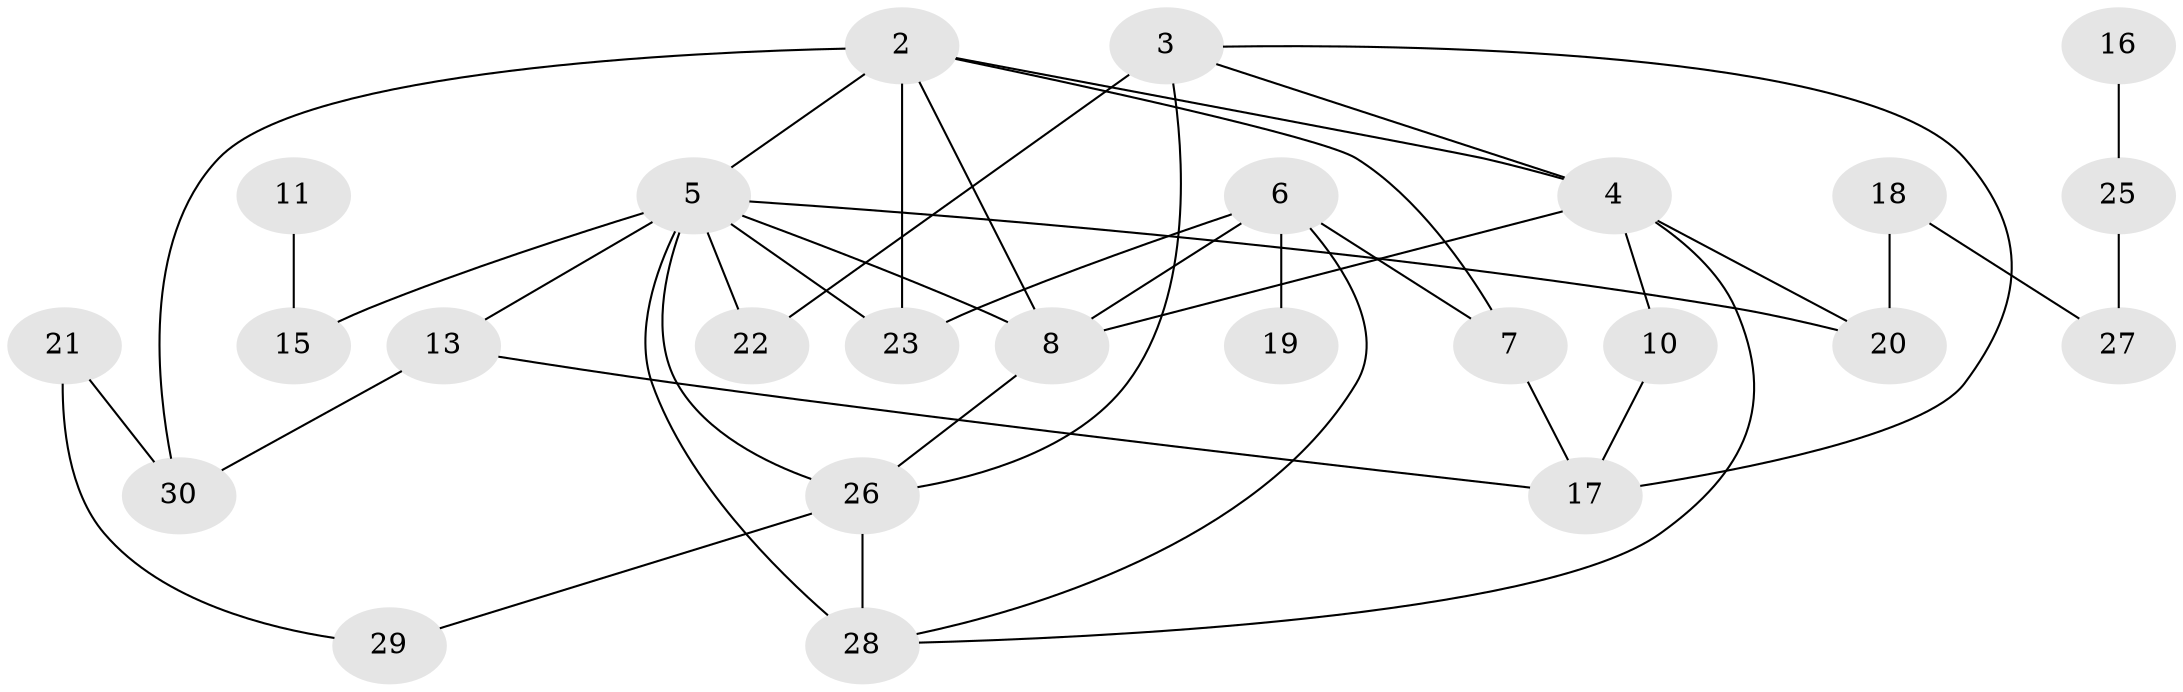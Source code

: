 // original degree distribution, {1: 0.14516129032258066, 3: 0.24193548387096775, 2: 0.3225806451612903, 6: 0.06451612903225806, 0: 0.08064516129032258, 5: 0.06451612903225806, 4: 0.08064516129032258}
// Generated by graph-tools (version 1.1) at 2025/47/03/04/25 22:47:59]
// undirected, 25 vertices, 41 edges
graph export_dot {
  node [color=gray90,style=filled];
  2;
  3;
  4;
  5;
  6;
  7;
  8;
  10;
  11;
  13;
  15;
  16;
  17;
  18;
  19;
  20;
  21;
  22;
  23;
  25;
  26;
  27;
  28;
  29;
  30;
  2 -- 4 [weight=1.0];
  2 -- 5 [weight=2.0];
  2 -- 7 [weight=2.0];
  2 -- 8 [weight=1.0];
  2 -- 23 [weight=1.0];
  2 -- 30 [weight=2.0];
  3 -- 4 [weight=1.0];
  3 -- 17 [weight=1.0];
  3 -- 22 [weight=2.0];
  3 -- 26 [weight=1.0];
  4 -- 8 [weight=1.0];
  4 -- 10 [weight=1.0];
  4 -- 20 [weight=1.0];
  4 -- 28 [weight=1.0];
  5 -- 8 [weight=1.0];
  5 -- 13 [weight=1.0];
  5 -- 15 [weight=2.0];
  5 -- 20 [weight=1.0];
  5 -- 22 [weight=1.0];
  5 -- 23 [weight=1.0];
  5 -- 26 [weight=1.0];
  5 -- 28 [weight=2.0];
  6 -- 7 [weight=1.0];
  6 -- 8 [weight=1.0];
  6 -- 19 [weight=1.0];
  6 -- 23 [weight=1.0];
  6 -- 28 [weight=1.0];
  7 -- 17 [weight=1.0];
  8 -- 26 [weight=1.0];
  10 -- 17 [weight=1.0];
  11 -- 15 [weight=1.0];
  13 -- 17 [weight=1.0];
  13 -- 30 [weight=1.0];
  16 -- 25 [weight=1.0];
  18 -- 20 [weight=1.0];
  18 -- 27 [weight=1.0];
  21 -- 29 [weight=1.0];
  21 -- 30 [weight=1.0];
  25 -- 27 [weight=1.0];
  26 -- 28 [weight=1.0];
  26 -- 29 [weight=1.0];
}
